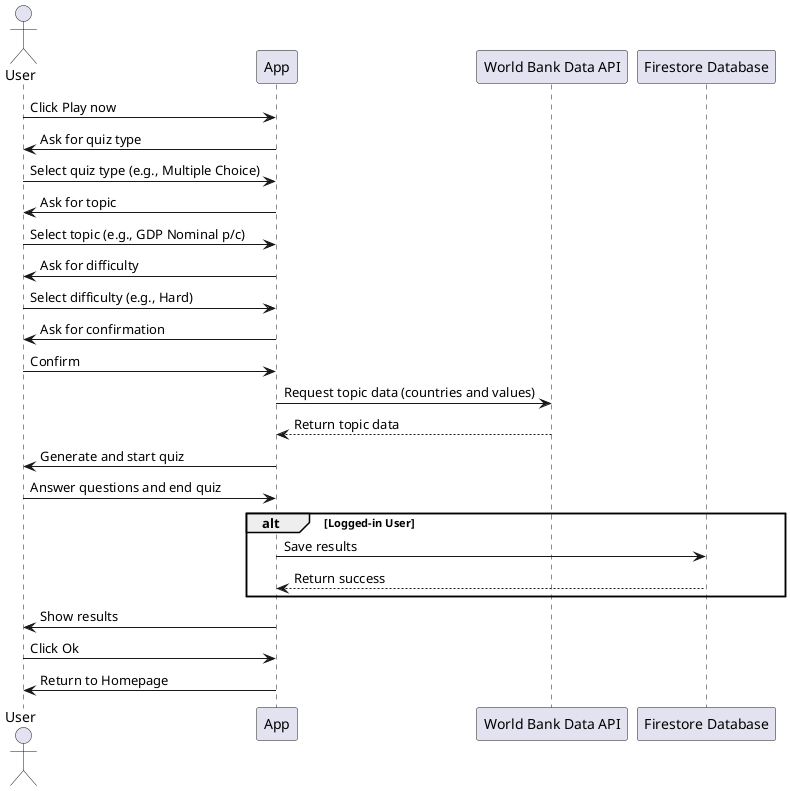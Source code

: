 @startuml
actor User
participant "App" as App
participant "World Bank Data API" as API
participant "Firestore Database" as DB

User -> App: Click Play now
App -> User: Ask for quiz type
User -> App: Select quiz type (e.g., Multiple Choice)
App -> User: Ask for topic
User -> App: Select topic (e.g., GDP Nominal p/c)
App -> User: Ask for difficulty
User -> App: Select difficulty (e.g., Hard)
App -> User: Ask for confirmation
User -> App: Confirm 

App -> API: Request topic data (countries and values)
API --> App: Return topic data

App -> User: Generate and start quiz
User -> App: Answer questions and end quiz

alt Logged-in User
    App -> DB: Save results
    DB --> App: Return success
end

App -> User: Show results
User -> App: Click Ok
App -> User: Return to Homepage
@enduml
